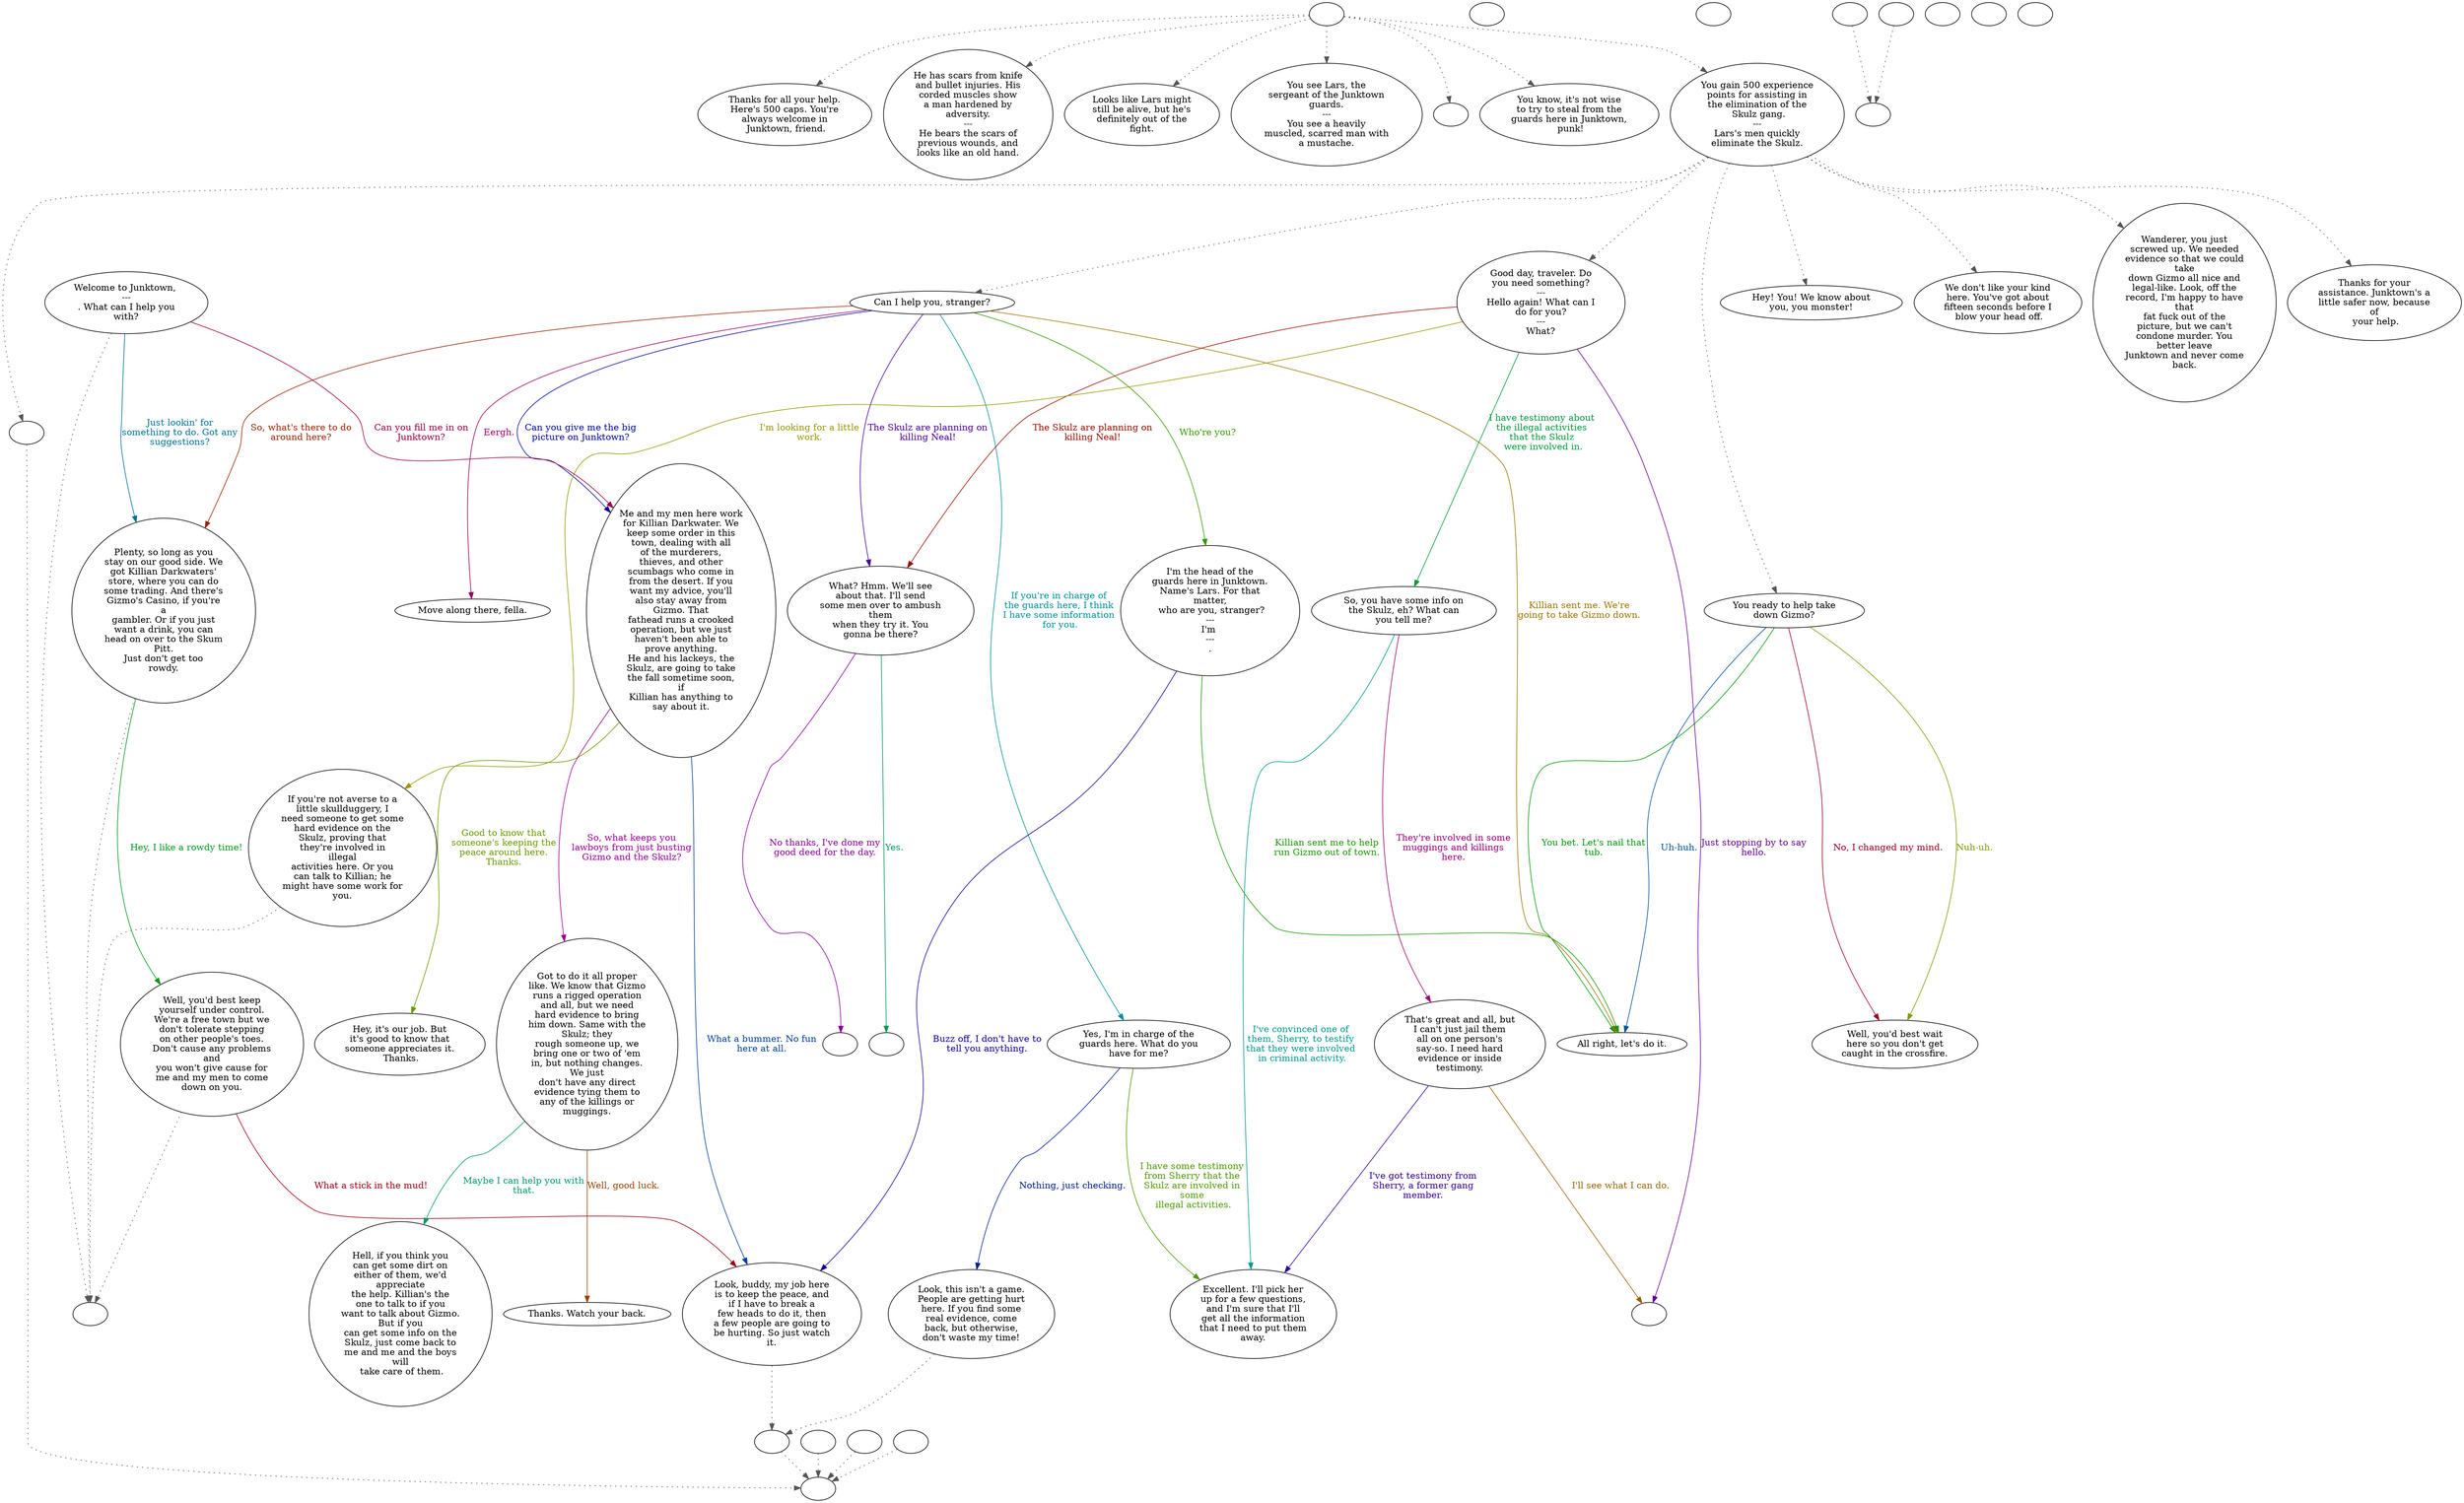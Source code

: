 digraph LARS {
  "start" [style=filled       fillcolor="#FFFFFF"       color="#000000"]
  "start" -> "critter_p_proc" [style=dotted color="#555555"]
  "start" -> "description_p_proc" [style=dotted color="#555555"]
  "start" -> "destroy_p_proc" [style=dotted color="#555555"]
  "start" -> "look_at_p_proc" [style=dotted color="#555555"]
  "start" -> "map_enter_p_proc" [style=dotted color="#555555"]
  "start" -> "pickup_p_proc" [style=dotted color="#555555"]
  "start" -> "talk_p_proc" [style=dotted color="#555555"]
  "start" [label=""]
  "combat_p_proc" [style=filled       fillcolor="#FFFFFF"       color="#000000"]
  "combat_p_proc" [label=""]
  "critter_p_proc" [style=filled       fillcolor="#FFFFFF"       color="#000000"]
  "critter_p_proc" [label="Thanks for all your help.\nHere's 500 caps. You're\nalways welcome in\n Junktown, friend."]
  "description_p_proc" [style=filled       fillcolor="#FFFFFF"       color="#000000"]
  "description_p_proc" [label="He has scars from knife\nand bullet injuries. His\ncorded muscles show\na man hardened by\nadversity.\n---\nHe bears the scars of\nprevious wounds, and\nlooks like an old hand."]
  "damage_p_proc" [style=filled       fillcolor="#FFFFFF"       color="#000000"]
  "damage_p_proc" [label=""]
  "destroy_p_proc" [style=filled       fillcolor="#FFFFFF"       color="#000000"]
  "destroy_p_proc" [label="Looks like Lars might\nstill be alive, but he's\ndefinitely out of the\nfight."]
  "look_at_p_proc" [style=filled       fillcolor="#FFFFFF"       color="#000000"]
  "look_at_p_proc" [label="You see Lars, the\nsergeant of the Junktown\nguards.\n---\nYou see a heavily\nmuscled, scarred man with\na mustache."]
  "map_enter_p_proc" [style=filled       fillcolor="#FFFFFF"       color="#000000"]
  "map_enter_p_proc" [label=""]
  "pickup_p_proc" [style=filled       fillcolor="#FFFFFF"       color="#000000"]
  "pickup_p_proc" [label="You know, it's not wise\nto try to steal from the\nguards here in Junktown,\n punk!"]
  "talk_p_proc" [style=filled       fillcolor="#FFFFFF"       color="#000000"]
  "talk_p_proc" -> "get_reaction" [style=dotted color="#555555"]
  "talk_p_proc" -> "Lars01" [style=dotted color="#555555"]
  "talk_p_proc" -> "Lars27" [style=dotted color="#555555"]
  "talk_p_proc" -> "Lars26" [style=dotted color="#555555"]
  "talk_p_proc" -> "Lars21" [style=dotted color="#555555"]
  "talk_p_proc" -> "Lars00" [style=dotted color="#555555"]
  "talk_p_proc" -> "Lars19" [style=dotted color="#555555"]
  "talk_p_proc" -> "Lars12" [style=dotted color="#555555"]
  "talk_p_proc" [label="You gain 500 experience\npoints for assisting in\nthe elimination of the\n Skulz gang.\n---\nLars's men quickly\neliminate the Skulz."]
  "Lars00" [style=filled       fillcolor="#FFFFFF"       color="#000000"]
  "Lars00" [label="Can I help you, stranger?"]
  "Lars00" -> "Lars02" [label="So, what's there to do\naround here?" color="#992200" fontcolor="#992200"]
  "Lars00" -> "Lars05" [label="Can you give me the big\npicture on Junktown?" color="#000A99" fontcolor="#000A99"]
  "Lars00" -> "Lars10" [label="Who're you?" color="#379900" fontcolor="#379900"]
  "Lars00" -> "Lars20" [label="Eergh." color="#990064" fontcolor="#990064"]
  "Lars00" -> "Lars13" [label="If you're in charge of\nthe guards here, I think\nI have some information\n for you." color="#009099" fontcolor="#009099"]
  "Lars00" -> "Lars22" [label="Killian sent me. We're\ngoing to take Gizmo down." color="#997500" fontcolor="#997500"]
  "Lars00" -> "Lars24" [label="The Skulz are planning on\nkilling Neal!" color="#480099" fontcolor="#480099"]
  "Lars01" [style=filled       fillcolor="#FFFFFF"       color="#000000"]
  "Lars01" [label="Hey! You! We know about\nyou, you monster!"]
  "Lars02" [style=filled       fillcolor="#FFFFFF"       color="#000000"]
  "Lars02" -> "Goodbyes" [style=dotted color="#555555"]
  "Lars02" [label="Plenty, so long as you\nstay on our good side. We\ngot Killian Darkwaters'\nstore, where you can do\nsome trading. And there's\nGizmo's Casino, if you're\na\ngambler. Or if you just\nwant a drink, you can\nhead on over to the Skum\nPitt.\nJust don't get too\nrowdy."]
  "Lars02" -> "Lars03" [label="Hey, I like a rowdy time!" color="#00991C" fontcolor="#00991C"]
  "Lars03" [style=filled       fillcolor="#FFFFFF"       color="#000000"]
  "Lars03" -> "Goodbyes" [style=dotted color="#555555"]
  "Lars03" [label="Well, you'd best keep\nyourself under control.\nWe're a free town but we\ndon't tolerate stepping\non other people's toes.\nDon't cause any problems\nand\nyou won't give cause for\nme and my men to come\ndown on you."]
  "Lars03" -> "Lars04" [label="What a stick in the mud!" color="#990011" fontcolor="#990011"]
  "Lars04" [style=filled       fillcolor="#FFFFFF"       color="#000000"]
  "Lars04" -> "DownReact" [style=dotted color="#555555"]
  "Lars04" [label="Look, buddy, my job here\nis to keep the peace, and\nif I have to break a\nfew heads to do it, then\na few people are going to\nbe hurting. So just watch\nit."]
  "Lars05" [style=filled       fillcolor="#FFFFFF"       color="#000000"]
  "Lars05" [label="Me and my men here work\nfor Killian Darkwater. We\nkeep some order in this\ntown, dealing with all\nof the murderers,\nthieves, and other\nscumbags who come in\nfrom the desert. If you\nwant my advice, you'll\nalso stay away from\nGizmo. That\nfathead runs a crooked\noperation, but we just\nhaven't been able to\nprove anything.\nHe and his lackeys, the\nSkulz, are going to take\nthe fall sometime soon,\nif\nKillian has anything to\nsay about it."]
  "Lars05" -> "Lars04" [label="What a bummer. No fun\nhere at all." color="#003E99" fontcolor="#003E99"]
  "Lars05" -> "Lars06" [label="Good to know that\nsomeone's keeping the\npeace around here.\nThanks." color="#6A9900" fontcolor="#6A9900"]
  "Lars05" -> "Lars07" [label="So, what keeps you\nlawboys from just busting\nGizmo and the Skulz?" color="#990097" fontcolor="#990097"]
  "Lars06" [style=filled       fillcolor="#FFFFFF"       color="#000000"]
  "Lars06" [label="Hey, it's our job. But\nit's good to know that\nsomeone appreciates it.\n Thanks."]
  "Lars07" [style=filled       fillcolor="#FFFFFF"       color="#000000"]
  "Lars07" [label="Got to do it all proper\nlike. We know that Gizmo\nruns a rigged operation\nand all, but we need\nhard evidence to bring\nhim down. Same with the\nSkulz; they\nrough someone up, we\nbring one or two of 'em\nin, but nothing changes.\nWe just\ndon't have any direct\nevidence tying them to\nany of the killings or\nmuggings."]
  "Lars07" -> "Lars08" [label="Maybe I can help you with\nthat." color="#00996E" fontcolor="#00996E"]
  "Lars07" -> "Lars09" [label="Well, good luck." color="#994200" fontcolor="#994200"]
  "Lars08" [style=filled       fillcolor="#FFFFFF"       color="#000000"]
  "Lars08" [label="Hell, if you think you\ncan get some dirt on\neither of them, we'd\nappreciate\nthe help. Killian's the\none to talk to if you\nwant to talk about Gizmo.\nBut if you\ncan get some info on the\nSkulz, just come back to\nme and me and the boys\nwill\n take care of them."]
  "Lars09" [style=filled       fillcolor="#FFFFFF"       color="#000000"]
  "Lars09" [label="Thanks. Watch your back."]
  "Lars10" [style=filled       fillcolor="#FFFFFF"       color="#000000"]
  "Lars10" [label="I'm the head of the\nguards here in Junktown.\nName's Lars. For that\nmatter,\n who are you, stranger?\n---\nI'm \n---\n."]
  "Lars10" -> "Lars04" [label="Buzz off, I don't have to\ntell you anything." color="#150099" fontcolor="#150099"]
  "Lars10" -> "Lars22" [label="Killian sent me to help\nrun Gizmo out of town." color="#179900" fontcolor="#179900"]
  "Lars11" [style=filled       fillcolor="#FFFFFF"       color="#000000"]
  "Lars11" -> "Goodbyes" [style=dotted color="#555555"]
  "Lars11" [label="Welcome to Junktown, \n---\n. What can I help you\nwith?"]
  "Lars11" -> "Lars05" [label="Can you fill me in on\nJunktown?" color="#990044" fontcolor="#990044"]
  "Lars11" -> "Lars02" [label="Just lookin' for\nsomething to do. Got any\nsuggestions?" color="#007199" fontcolor="#007199"]
  "Lars12" [style=filled       fillcolor="#FFFFFF"       color="#000000"]
  "Lars12" [label="Good day, traveler. Do\nyou need something?\n---\nHello again! What can I\ndo for you?\n---\nWhat?"]
  "Lars12" -> "Lars18" [label="I'm looking for a little\nwork." color="#999500" fontcolor="#999500"]
  "Lars12" -> "LarsEnd" [label="Just stopping by to say\nhello." color="#680099" fontcolor="#680099"]
  "Lars12" -> "Lars14" [label="I have testimony about\nthe illegal activities\nthat the Skulz\n were involved in." color="#00993B" fontcolor="#00993B"]
  "Lars12" -> "Lars24" [label="The Skulz are planning on\nkilling Neal!" color="#990F00" fontcolor="#990F00"]
  "Lars13" [style=filled       fillcolor="#FFFFFF"       color="#000000"]
  "Lars13" [label="Yes, I'm in charge of the\nguards here. What do you\nhave for me?"]
  "Lars13" -> "Lars17" [label="Nothing, just checking." color="#001E99" fontcolor="#001E99"]
  "Lars13" -> "Lars16" [label="I have some testimony\nfrom Sherry that the\nSkulz are involved in\nsome\n illegal activities." color="#4B9900" fontcolor="#4B9900"]
  "Lars14" [style=filled       fillcolor="#FFFFFF"       color="#000000"]
  "Lars14" [label="So, you have some info on\nthe Skulz, eh? What can\nyou tell me?"]
  "Lars14" -> "Lars15" [label="They're involved in some\nmuggings and killings\nhere." color="#990077" fontcolor="#990077"]
  "Lars14" -> "Lars16" [label="I've convinced one of\nthem, Sherry, to testify\nthat they were involved\n in criminal activity." color="#00998E" fontcolor="#00998E"]
  "Lars15" [style=filled       fillcolor="#FFFFFF"       color="#000000"]
  "Lars15" [label="That's great and all, but\nI can't just jail them\nall on one person's\nsay-so. I need hard\nevidence or inside\ntestimony."]
  "Lars15" -> "LarsEnd" [label="I'll see what I can do." color="#996100" fontcolor="#996100"]
  "Lars15" -> "Lars16" [label="I've got testimony from\nSherry, a former gang\nmember." color="#350099" fontcolor="#350099"]
  "Lars16" [style=filled       fillcolor="#FFFFFF"       color="#000000"]
  "Lars16" [label="Excellent. I'll pick her\nup for a few questions,\nand I'm sure that I'll\nget all the information\nthat I need to put them\naway."]
  "Lars17" [style=filled       fillcolor="#FFFFFF"       color="#000000"]
  "Lars17" -> "DownReact" [style=dotted color="#555555"]
  "Lars17" [label="Look, this isn't a game.\nPeople are getting hurt\nhere. If you find some\nreal evidence, come\nback, but otherwise,\ndon't waste my time!"]
  "Lars18" [style=filled       fillcolor="#FFFFFF"       color="#000000"]
  "Lars18" -> "Goodbyes" [style=dotted color="#555555"]
  "Lars18" [label="If you're not averse to a\nlittle skullduggery, I\nneed someone to get some\nhard evidence on the\nSkulz, proving that\nthey're involved in\nillegal\nactivities here. Or you\ncan talk to Killian; he\nmight have some work for\nyou."]
  "Lars19" [style=filled       fillcolor="#FFFFFF"       color="#000000"]
  "Lars19" [label="Thanks for your\nassistance. Junktown's a\nlittle safer now, because\nof\n your help."]
  "Lars20" [style=filled       fillcolor="#FFFFFF"       color="#000000"]
  "Lars20" [label="Move along there, fella."]
  "Lars21" [style=filled       fillcolor="#FFFFFF"       color="#000000"]
  "Lars21" [label="You ready to help take\ndown Gizmo?"]
  "Lars21" -> "Lars22" [label="You bet. Let's nail that\ntub." color="#009908" fontcolor="#009908"]
  "Lars21" -> "Lars23" [label="No, I changed my mind." color="#990024" fontcolor="#990024"]
  "Lars21" -> "Lars22" [label="Uh-huh." color="#005199" fontcolor="#005199"]
  "Lars21" -> "Lars23" [label="Nuh-uh." color="#7E9900" fontcolor="#7E9900"]
  "Lars22" [style=filled       fillcolor="#FFFFFF"       color="#000000"]
  "Lars22" [label="All right, let's do it."]
  "Lars23" [style=filled       fillcolor="#FFFFFF"       color="#000000"]
  "Lars23" [label="Well, you'd best wait\nhere so you don't get\ncaught in the crossfire."]
  "Lars24" [style=filled       fillcolor="#FFFFFF"       color="#000000"]
  "Lars24" [label="What? Hmm. We'll see\nabout that. I'll send\nsome men over to ambush\nthem\nwhen they try it. You\ngonna be there?"]
  "Lars24" -> "Lars25" [label="No thanks, I've done my\ngood deed for the day." color="#880099" fontcolor="#880099"]
  "Lars24" -> "LarsKillNeal" [label="Yes." color="#00995B" fontcolor="#00995B"]
  "Lars25" [style=filled       fillcolor="#FFFFFF"       color="#000000"]
  "Lars25" [label=""]
  "Lars26" [style=filled       fillcolor="#FFFFFF"       color="#000000"]
  "Lars26" [label="Wanderer, you just\nscrewed up. We needed\nevidence so that we could\ntake\ndown Gizmo all nice and\nlegal-like. Look, off the\nrecord, I'm happy to have\nthat\nfat fuck out of the\npicture, but we can't\ncondone murder. You\nbetter leave\nJunktown and never come\nback."]
  "Lars27" [style=filled       fillcolor="#FFFFFF"       color="#000000"]
  "Lars27" [label="We don't like your kind\nhere. You've got about\nfifteen seconds before I\n blow your head off."]
  "LarsEnd" [style=filled       fillcolor="#FFFFFF"       color="#000000"]
  "LarsEnd" [label=""]
  "LarsKillNeal" [style=filled       fillcolor="#FFFFFF"       color="#000000"]
  "LarsKillNeal" [label=""]
  "get_reaction" [style=filled       fillcolor="#FFFFFF"       color="#000000"]
  "get_reaction" -> "ReactToLevel" [style=dotted color="#555555"]
  "get_reaction" [label=""]
  "ReactToLevel" [style=filled       fillcolor="#FFFFFF"       color="#000000"]
  "ReactToLevel" [label=""]
  "LevelToReact" [style=filled       fillcolor="#FFFFFF"       color="#000000"]
  "LevelToReact" [label=""]
  "UpReact" [style=filled       fillcolor="#FFFFFF"       color="#000000"]
  "UpReact" -> "ReactToLevel" [style=dotted color="#555555"]
  "UpReact" [label=""]
  "DownReact" [style=filled       fillcolor="#FFFFFF"       color="#000000"]
  "DownReact" -> "ReactToLevel" [style=dotted color="#555555"]
  "DownReact" [label=""]
  "BottomReact" [style=filled       fillcolor="#FFFFFF"       color="#000000"]
  "BottomReact" [label=""]
  "TopReact" [style=filled       fillcolor="#FFFFFF"       color="#000000"]
  "TopReact" [label=""]
  "BigUpReact" [style=filled       fillcolor="#FFFFFF"       color="#000000"]
  "BigUpReact" -> "ReactToLevel" [style=dotted color="#555555"]
  "BigUpReact" [label=""]
  "BigDownReact" [style=filled       fillcolor="#FFFFFF"       color="#000000"]
  "BigDownReact" -> "ReactToLevel" [style=dotted color="#555555"]
  "BigDownReact" [label=""]
  "UpReactLevel" [style=filled       fillcolor="#FFFFFF"       color="#000000"]
  "UpReactLevel" -> "LevelToReact" [style=dotted color="#555555"]
  "UpReactLevel" [label=""]
  "DownReactLevel" [style=filled       fillcolor="#FFFFFF"       color="#000000"]
  "DownReactLevel" -> "LevelToReact" [style=dotted color="#555555"]
  "DownReactLevel" [label=""]
  "Goodbyes" [style=filled       fillcolor="#FFFFFF"       color="#000000"]
  "Goodbyes" [label=""]
  "timed_event_p_proc" [style=filled       fillcolor="#FFFFFF"       color="#000000"]
  "timed_event_p_proc" [label=""]
}